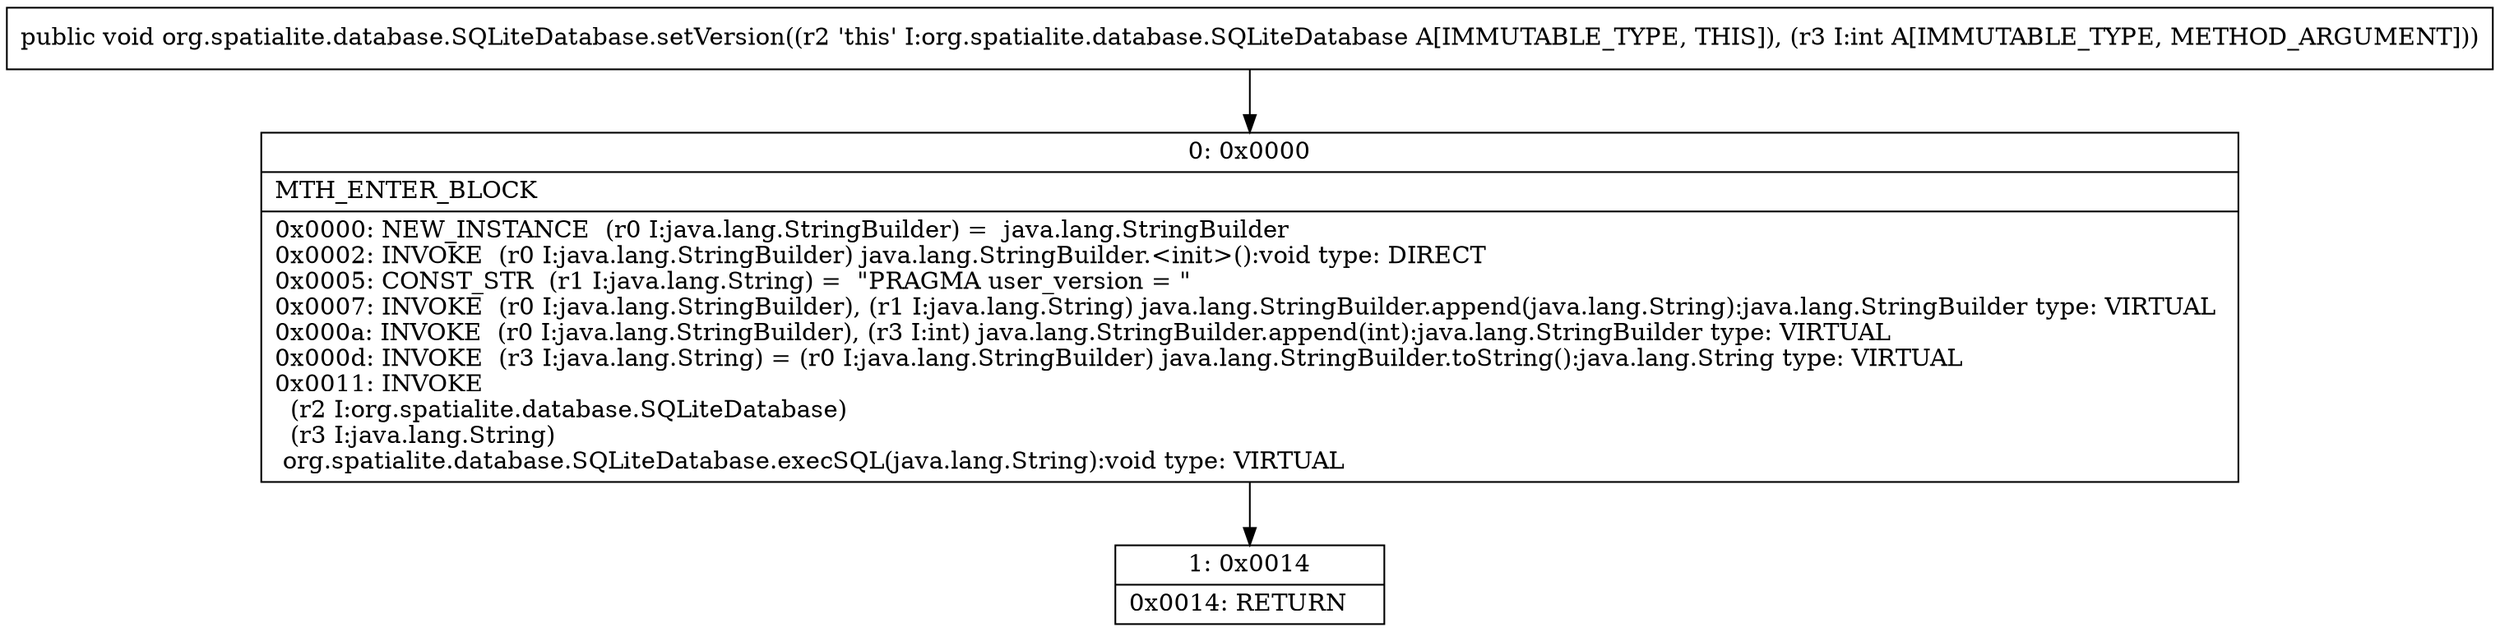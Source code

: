 digraph "CFG fororg.spatialite.database.SQLiteDatabase.setVersion(I)V" {
Node_0 [shape=record,label="{0\:\ 0x0000|MTH_ENTER_BLOCK\l|0x0000: NEW_INSTANCE  (r0 I:java.lang.StringBuilder) =  java.lang.StringBuilder \l0x0002: INVOKE  (r0 I:java.lang.StringBuilder) java.lang.StringBuilder.\<init\>():void type: DIRECT \l0x0005: CONST_STR  (r1 I:java.lang.String) =  \"PRAGMA user_version = \" \l0x0007: INVOKE  (r0 I:java.lang.StringBuilder), (r1 I:java.lang.String) java.lang.StringBuilder.append(java.lang.String):java.lang.StringBuilder type: VIRTUAL \l0x000a: INVOKE  (r0 I:java.lang.StringBuilder), (r3 I:int) java.lang.StringBuilder.append(int):java.lang.StringBuilder type: VIRTUAL \l0x000d: INVOKE  (r3 I:java.lang.String) = (r0 I:java.lang.StringBuilder) java.lang.StringBuilder.toString():java.lang.String type: VIRTUAL \l0x0011: INVOKE  \l  (r2 I:org.spatialite.database.SQLiteDatabase)\l  (r3 I:java.lang.String)\l org.spatialite.database.SQLiteDatabase.execSQL(java.lang.String):void type: VIRTUAL \l}"];
Node_1 [shape=record,label="{1\:\ 0x0014|0x0014: RETURN   \l}"];
MethodNode[shape=record,label="{public void org.spatialite.database.SQLiteDatabase.setVersion((r2 'this' I:org.spatialite.database.SQLiteDatabase A[IMMUTABLE_TYPE, THIS]), (r3 I:int A[IMMUTABLE_TYPE, METHOD_ARGUMENT])) }"];
MethodNode -> Node_0;
Node_0 -> Node_1;
}

